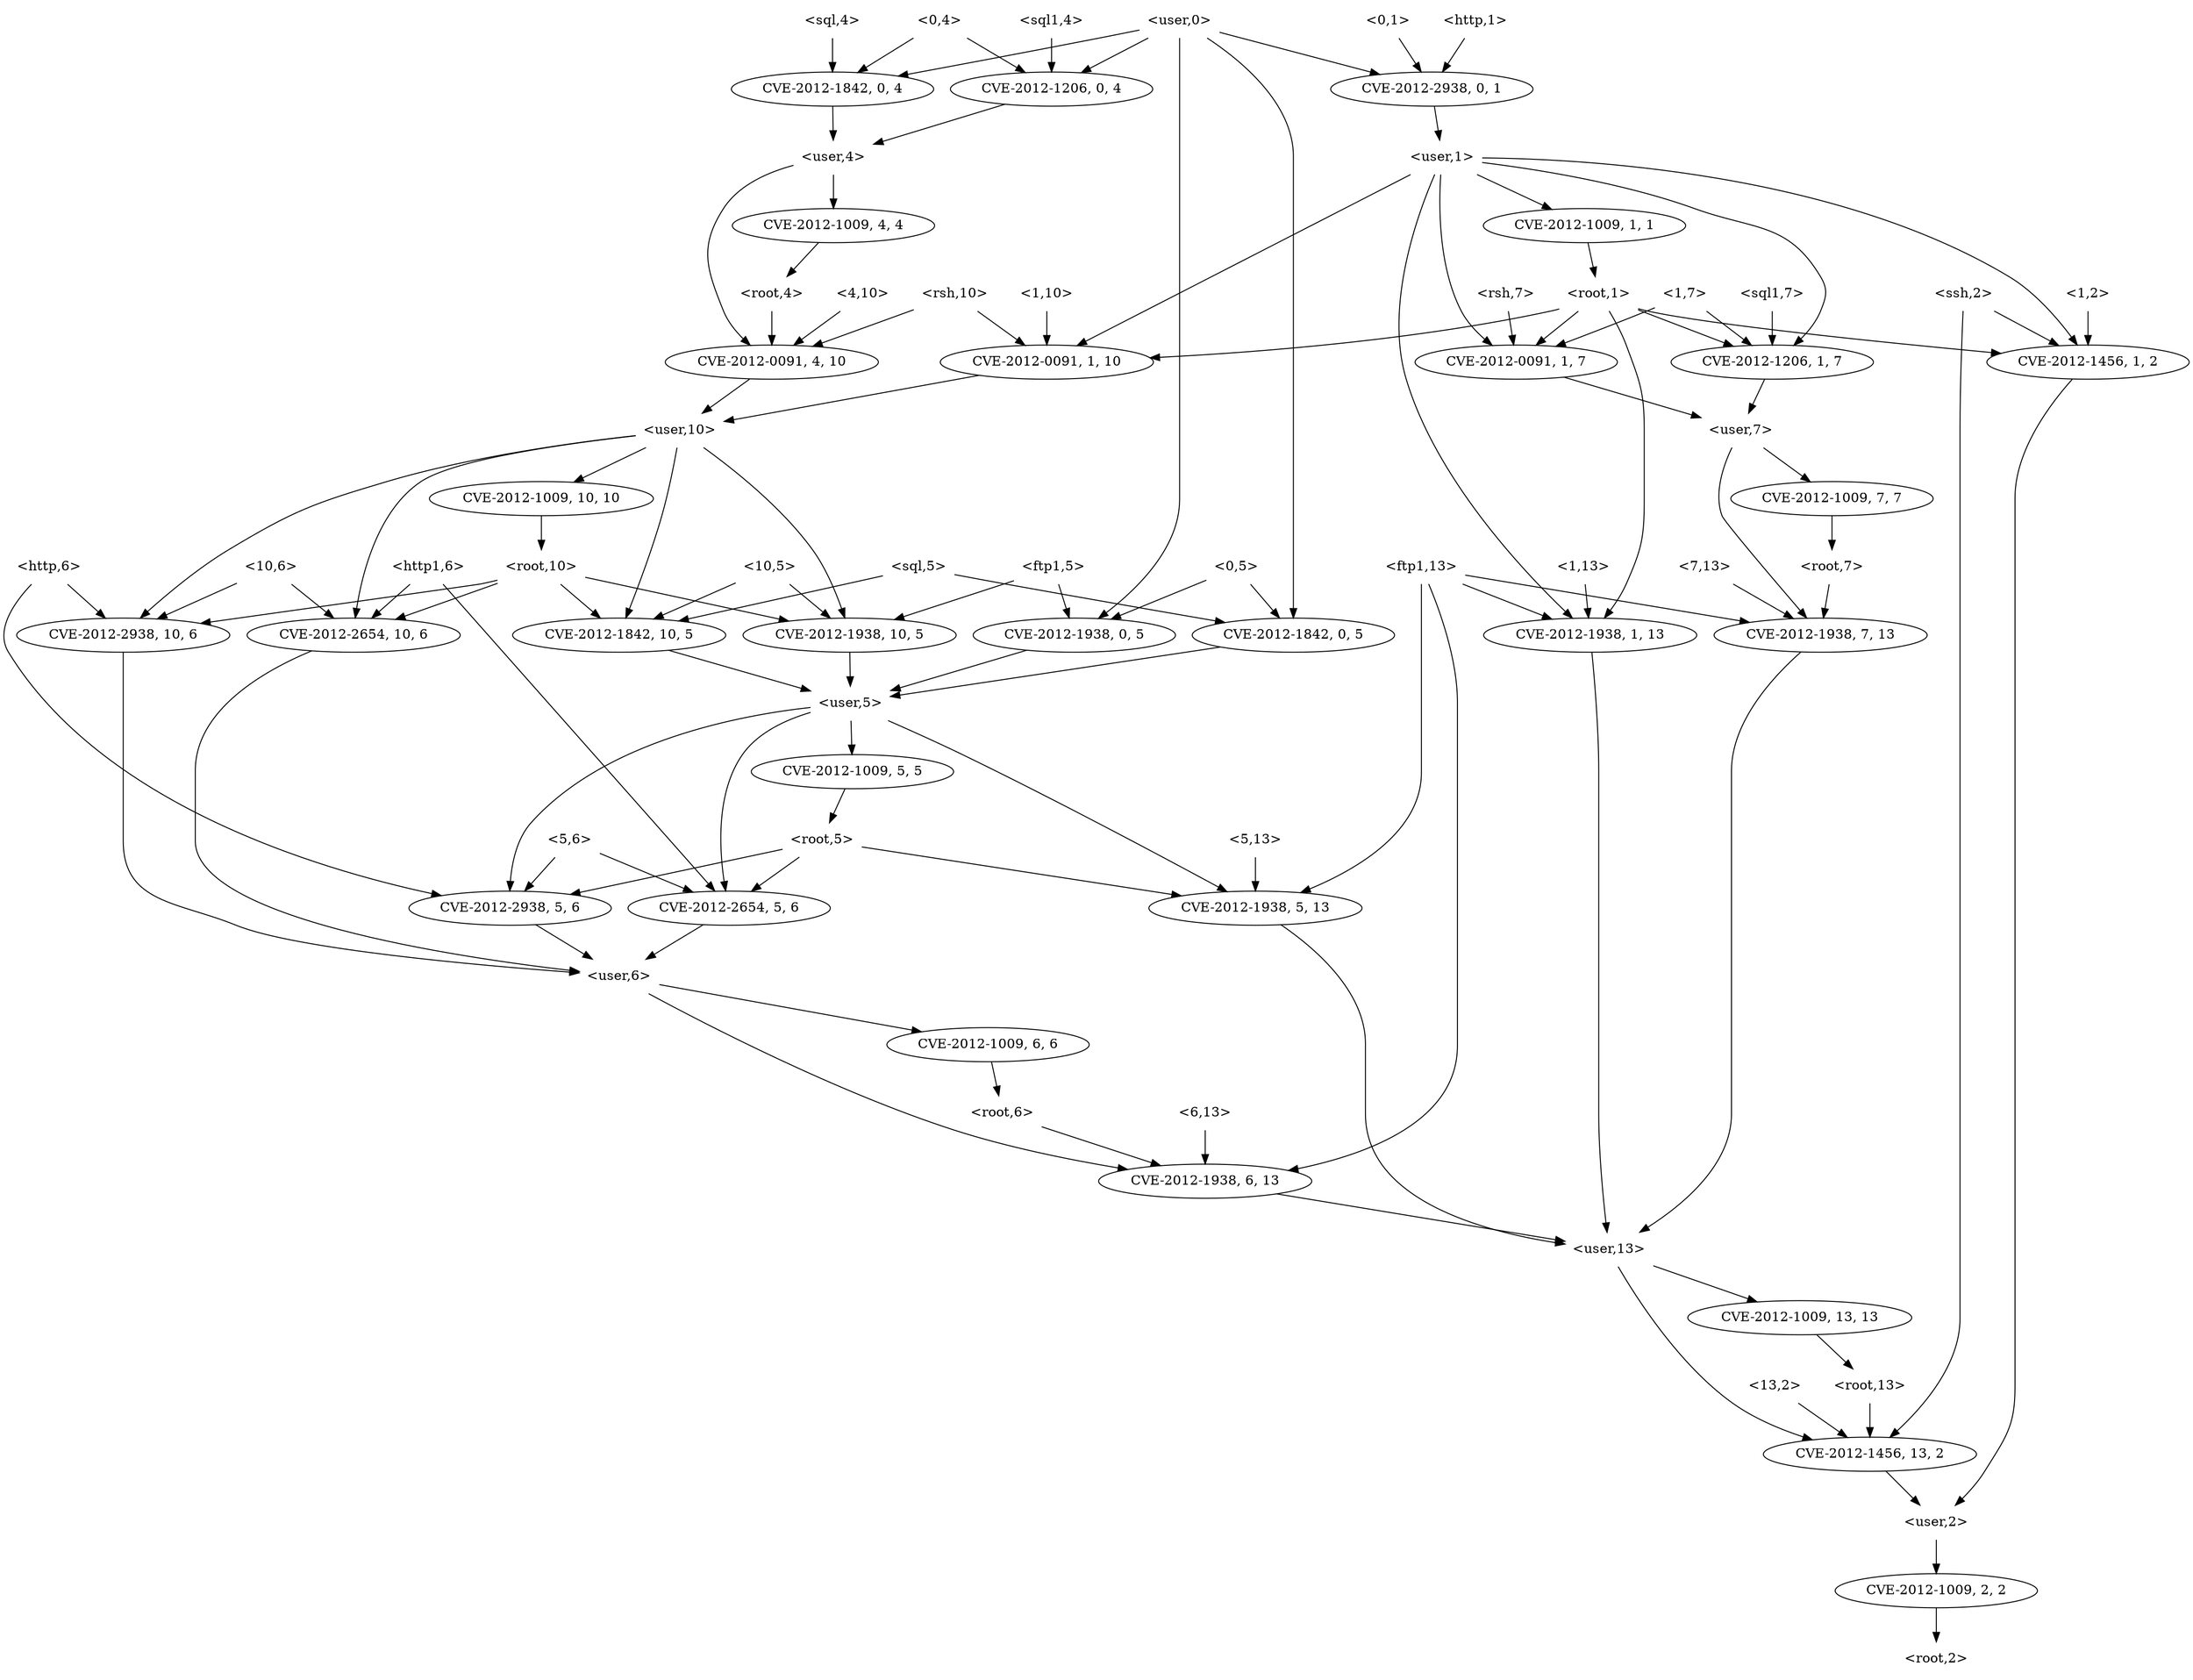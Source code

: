 strict digraph {
	graph [bb="0,0,2026.7,1764"];
	node [label="\N"];
	"<root,5>"	 [height=0.5,
		pos="733.7,882",
		shape=plaintext,
		width=0.89583];
	"<v_http1,5,6>"	 [height=0.5,
		label=<CVE-2012-2654, 5, 6>,
		pos="646.7,810",
		width=2.4499];
	"<root,5>" -> "<v_http1,5,6>"	 [pos="e,667.36,827.62 712.19,863.7 701.07,854.75 687.35,843.71 675.34,834.05"];
	"<v_ftp1,5,13>"	 [height=0.5,
		label=<CVE-2012-1938, 5, 13>,
		pos="1123.7,810",
		width=2.5686];
	"<root,5>" -> "<v_ftp1,5,13>"	 [pos="e,1058.2,822.75 766.28,875.15 827.91,864.09 963.03,839.84 1048.3,824.52"];
	"<v_http,5,6>"	 [height=0.5,
		label=<CVE-2012-2938, 5, 6>,
		pos="451.7,810",
		width=2.4499];
	"<root,5>" -> "<v_http,5,6>"	 [pos="e,505.28,824.3 701.35,872.97 656.08,861.73 572.9,841.09 515.06,826.73"];
	"<user,6>"	 [height=0.5,
		pos="466.7,738",
		shape=plaintext,
		width=0.91667];
	"<v_http1,5,6>" -> "<user,6>"	 [pos="e,499.94,751.93 607.64,793.81 578.75,782.58 539.42,767.28 509.64,755.7"];
	"<user,13>"	 [height=0.5,
		pos="1447.7,450",
		shape=plaintext,
		width=1.0069];
	"<v_ftp1,5,13>" -> "<user,13>"	 [pos="e,1432.2,468.17 1138.9,792.21 1191.1,734.56 1363.1,544.44 1425.2,475.91"];
	"<v_http,5,6>" -> "<user,6>"	 [pos="e,463.03,756.1 455.41,791.7 457.06,783.98 459.05,774.71 460.89,766.11"];
	"<7,13>"	 [height=0.5,
		pos="1532.7,1170",
		shape=plaintext,
		width=0.78472];
	"<v_ftp1,7,13>"	 [height=0.5,
		label=<CVE-2012-1938, 7, 13>,
		pos="1629.7,1098",
		width=2.5686];
	"<7,13>" -> "<v_ftp1,7,13>"	 [pos="e,1606.7,1115.6 1556.7,1151.7 1569.3,1142.6 1585,1131.3 1598.5,1121.5"];
	"<v_ftp1,7,13>" -> "<user,13>"	 [pos="e,1470.2,468.03 1611.7,1080.1 1587.3,1055.2 1546.7,1006.1 1546.7,955 1546.7,955 1546.7,955 1546.7,593 1546.7,544.38 1507.2,500.5\
 1478.1,474.78"];
	"<0,5>"	 [height=0.5,
		pos="1095.7,1170",
		shape=plaintext,
		width=0.75];
	"<v_sql,0,5>"	 [height=0.5,
		label=<CVE-2012-1842, 0, 5>,
		pos="955.7,1098",
		width=2.4499];
	"<0,5>" -> "<v_sql,0,5>"	 [pos="e,987.36,1114.8 1068.4,1155.3 1047.9,1145.1 1019.7,1131 996.58,1119.4"];
	"<v_ftp1,0,5>"	 [height=0.5,
		label=<CVE-2012-1938, 0, 5>,
		pos="1150.7,1098",
		width=2.4499];
	"<0,5>" -> "<v_ftp1,0,5>"	 [pos="e,1137.3,1116.1 1109.3,1151.7 1115.8,1143.4 1123.8,1133.3 1130.9,1124.1"];
	"<user,5>"	 [height=0.5,
		pos="757.7,1026",
		shape=plaintext,
		width=0.91667];
	"<v_sql,0,5>" -> "<user,5>"	 [pos="e,790.79,1038.7 913.71,1082.2 880.33,1070.4 833.85,1053.9 800.32,1042.1"];
	"<v_ftp1,0,5>" -> "<user,5>"	 [pos="e,790.89,1032.9 1086.7,1085.6 1006.2,1071.3 870.23,1047 801,1034.7"];
	"<0,1>"	 [height=0.5,
		pos="1153.7,1746",
		shape=plaintext,
		width=0.75];
	"<v_http,0,1>"	 [height=0.5,
		label=<CVE-2012-2938, 0, 1>,
		pos="1213.7,1674",
		width=2.4499];
	"<0,1>" -> "<v_http,0,1>"	 [pos="e,1199,1692.1 1168.5,1727.7 1175.7,1719.3 1184.5,1709.1 1192.4,1699.9"];
	"<user,1>"	 [height=0.5,
		pos="1446.7,1602",
		shape=plaintext,
		width=0.91667];
	"<v_http,0,1>" -> "<user,1>"	 [pos="e,1413.6,1612.9 1261.1,1658.8 1303,1646.2 1363.4,1628 1403.8,1615.9"];
	"<root,7>"	 [height=0.5,
		pos="1678.7,1170",
		shape=plaintext,
		width=0.89583];
	"<root,7>" -> "<v_ftp1,7,13>"	 [pos="e,1641.7,1116.1 1666.6,1151.7 1660.8,1143.5 1653.8,1133.5 1647.5,1124.4"];
	"<v_sql1,1,7>"	 [height=0.5,
		label=<CVE-2012-1206, 1, 7>,
		pos="1705.7,1386",
		width=2.4499];
	"<user,7>"	 [height=0.5,
		pos="1647.7,1314",
		shape=plaintext,
		width=0.91667];
	"<v_sql1,1,7>" -> "<user,7>"	 [pos="e,1662,1332.3 1691.7,1368.1 1684.7,1359.7 1676.2,1349.4 1668.5,1340.1"];
	"<v_root,7,7>"	 [height=0.5,
		label=<CVE-2012-1009, 7, 7>,
		pos="1705.7,1242",
		width=2.4499];
	"<user,7>" -> "<v_root,7,7>"	 [pos="e,1691.5,1260.1 1662,1295.7 1669,1287.3 1677.5,1277.1 1685.1,1267.9"];
	"<user,7>" -> "<v_ftp1,7,13>"	 [pos="e,1622.5,1116.4 1630.8,1296 1622.4,1286.3 1613.1,1273.5 1608.7,1260 1593.8,1214.6 1607.9,1158.6 1619,1126.1"];
	"<http,1>"	 [height=0.5,
		pos="1231.7,1746",
		shape=plaintext,
		width=0.89583];
	"<http,1>" -> "<v_http,0,1>"	 [pos="e,1218.1,1692.1 1227.2,1727.7 1225.2,1719.9 1222.8,1710.5 1220.6,1701.8"];
	"<5,13>"	 [height=0.5,
		pos="1123.7,882",
		shape=plaintext,
		width=0.78472];
	"<5,13>" -> "<v_ftp1,5,13>"	 [pos="e,1123.7,828.1 1123.7,863.7 1123.7,855.98 1123.7,846.71 1123.7,838.11"];
	"<1,10>"	 [height=0.5,
		pos="918.7,1458",
		shape=plaintext,
		width=0.78472];
	"<v_rsh,1,10>"	 [height=0.5,
		label=<CVE-2012-0091, 1, 10>,
		pos="918.7,1386",
		width=2.5686];
	"<1,10>" -> "<v_rsh,1,10>"	 [pos="e,918.7,1404.1 918.7,1439.7 918.7,1432 918.7,1422.7 918.7,1414.1"];
	"<user,10>"	 [height=0.5,
		pos="560.7,1314",
		shape=plaintext,
		width=1.0069];
	"<v_rsh,1,10>" -> "<user,10>"	 [pos="e,597.13,1322.1 855.93,1372.7 784.88,1358.8 670.8,1336.5 607.26,1324.1"];
	"<v_sql1,0,4>"	 [height=0.5,
		label=<CVE-2012-1206, 0, 4>,
		pos="924.7,1674",
		width=2.4499];
	"<user,4>"	 [height=0.5,
		pos="729.7,1602",
		shape=plaintext,
		width=0.91667];
	"<v_sql1,0,4>" -> "<user,4>"	 [pos="e,762.74,1614.9 882.87,1658 850.31,1646.3 805.3,1630.1 772.5,1618.4"];
	"<v_root,4,4>"	 [height=0.5,
		label=<CVE-2012-1009, 4, 4>,
		pos="732.7,1530",
		width=2.4499];
	"<user,4>" -> "<v_root,4,4>"	 [pos="e,731.96,1548.1 730.44,1583.7 730.77,1576 731.17,1566.7 731.54,1558.1"];
	"<v_rsh,4,10>"	 [height=0.5,
		label=<CVE-2012-0091, 4, 10>,
		pos="678.7,1386",
		width=2.5686];
	"<user,4>" -> "<v_rsh,4,10>"	 [pos="e,660.61,1403.8 696.51,1591.8 675.04,1584 648.74,1570.3 635.7,1548 629.9,1538.1 626.66,1468.2 636.7,1440 640.4,1429.6 647.04,1419.7\
 653.97,1411.3"];
	"<v_root,5,5>"	 [height=0.5,
		label=<CVE-2012-1009, 5, 5>,
		pos="760.7,954",
		width=2.4499];
	"<v_root,5,5>" -> "<root,5>"	 [pos="e,740.3,900.1 754.02,935.7 750.98,927.81 747.32,918.3 743.94,909.55"];
	"<13,2>"	 [height=0.5,
		pos="1743.7,306",
		shape=plaintext,
		width=0.78472];
	"<v_ssh,13,2>"	 [height=0.5,
		label=<CVE-2012-1456, 13, 2>,
		pos="1743.7,234",
		width=2.5686];
	"<13,2>" -> "<v_ssh,13,2>"	 [pos="e,1743.7,252.1 1743.7,287.7 1743.7,279.98 1743.7,270.71 1743.7,262.11"];
	"<user,2>"	 [height=0.5,
		pos="1811.7,162",
		shape=plaintext,
		width=0.91667];
	"<v_ssh,13,2>" -> "<user,2>"	 [pos="e,1794.9,180.28 1760.2,216.05 1768.5,207.5 1778.7,196.96 1787.9,187.54"];
	"<v_root,2,2>"	 [height=0.5,
		label=<CVE-2012-1009, 2, 2>,
		pos="1811.7,90",
		width=2.4499];
	"<user,2>" -> "<v_root,2,2>"	 [pos="e,1811.7,108.1 1811.7,143.7 1811.7,135.98 1811.7,126.71 1811.7,118.11"];
	"<root,2>"	 [height=0.5,
		pos="1811.7,18",
		shape=plaintext,
		width=0.89583];
	"<v_root,2,2>" -> "<root,2>"	 [pos="e,1811.7,36.104 1811.7,71.697 1811.7,63.983 1811.7,54.712 1811.7,46.112"];
	"<v_sql,0,4>"	 [height=0.5,
		label=<CVE-2012-1842, 0, 4>,
		pos="729.7,1674",
		width=2.4499];
	"<v_sql,0,4>" -> "<user,4>"	 [pos="e,729.7,1620.1 729.7,1655.7 729.7,1648 729.7,1638.7 729.7,1630.1"];
	"<root,1>"	 [height=0.5,
		pos="1501.7,1458",
		shape=plaintext,
		width=0.89583];
	"<root,1>" -> "<v_sql1,1,7>"	 [pos="e,1662.5,1401.8 1534,1445.9 1565.9,1435 1615.1,1418.1 1652.7,1405.2"];
	"<root,1>" -> "<v_rsh,1,10>"	 [pos="e,1010.8,1388.3 1469.1,1443 1465.7,1441.9 1462.1,1440.8 1458.7,1440 1309.1,1403.8 1130.5,1392.2 1020.8,1388.6"];
	"<v_ssh,1,2>"	 [height=0.5,
		label=<CVE-2012-1456, 1, 2>,
		pos="1937.7,1386",
		width=2.4499];
	"<root,1>" -> "<v_ssh,1,2>"	 [pos="e,1865.5,1396.4 1534.3,1449.6 1548.8,1446.4 1566,1442.8 1581.7,1440 1675.2,1423.1 1783.3,1407.6 1855.6,1397.8"];
	"<v_ftp1,1,13>"	 [height=0.5,
		label=<CVE-2012-1938, 1, 13>,
		pos="1425.7,1098",
		width=2.5686];
	"<root,1>" -> "<v_ftp1,1,13>"	 [pos="e,1425.8,1116.1 1469.1,1441.6 1446.7,1430.3 1420,1415.1 1413.7,1404 1405.8,1390.1 1413.2,1384 1413.7,1368 1416.1,1287.9 1421.8,1268.1\
 1424.7,1188 1425.4,1167.3 1425.7,1143.8 1425.7,1126.2"];
	"<v_rsh,1,7>"	 [height=0.5,
		label=<CVE-2012-0091, 1, 7>,
		pos="1510.7,1386",
		width=2.4499];
	"<root,1>" -> "<v_rsh,1,7>"	 [pos="e,1508.5,1404.1 1503.9,1439.7 1504.9,1432 1506.1,1422.7 1507.2,1414.1"];
	"<v_ssh,1,2>" -> "<user,2>"	 [pos="e,1826.1,180.11 1925.7,1368 1908.7,1342.2 1879.7,1291.2 1879.7,1243 1879.7,1243 1879.7,1243 1879.7,305 1879.7,260.6 1852.3,215.38\
 1832.3,188.25"];
	"<v_ftp1,1,13>" -> "<user,13>"	 [pos="e,1446.1,468.03 1428.5,1080 1432.5,1053.4 1439.7,1000.3 1439.7,955 1439.7,955 1439.7,955 1439.7,593 1439.7,552.93 1442.9,506.61 \
1445.3,478.05"];
	"<v_rsh,1,7>" -> "<user,7>"	 [pos="e,1614.3,1332 1541.8,1369.1 1560.5,1359.5 1584.7,1347.2 1605.2,1336.7"];
	"<user,13>" -> "<v_ssh,13,2>"	 [pos="e,1729.6,252.21 1484.2,437.94 1510.8,428.93 1547.1,414.67 1575.7,396 1635.8,356.75 1693.4,294.39 1723.1,259.93"];
	"<v_root,13,13>"	 [height=0.5,
		label=<CVE-2012-1009, 13, 13>,
		pos="1469.7,378",
		width=2.7013];
	"<user,13>" -> "<v_root,13,13>"	 [pos="e,1464.3,396.1 1453.1,431.7 1455.6,423.9 1458.5,414.51 1461.3,405.83"];
	"<root,13>"	 [height=0.5,
		pos="1530.7,306",
		shape=plaintext,
		width=1];
	"<v_root,13,13>" -> "<root,13>"	 [pos="e,1515.6,324.28 1484.5,360.05 1491.8,351.58 1500.9,341.17 1509.1,331.82"];
	"<rsh,10>"	 [height=0.5,
		pos="838.7,1458",
		shape=plaintext,
		width=0.92361];
	"<rsh,10>" -> "<v_rsh,1,10>"	 [pos="e,899.7,1403.6 858.47,1439.7 868.6,1430.8 881.07,1419.9 892.04,1410.3"];
	"<rsh,10>" -> "<v_rsh,4,10>"	 [pos="e,714.42,1402.6 805.16,1442.3 781.49,1432 749.52,1418 723.65,1406.7"];
	"<v_rsh,4,10>" -> "<user,10>"	 [pos="e,589.56,1332.1 651.33,1368.8 635.56,1359.4 615.51,1347.5 598.28,1337.3"];
	"<1,7>"	 [height=0.5,
		pos="1617.7,1458",
		shape=plaintext,
		width=0.75];
	"<1,7>" -> "<v_sql1,1,7>"	 [pos="e,1684.8,1403.6 1639.5,1439.7 1650.7,1430.7 1664.6,1419.7 1676.7,1410"];
	"<1,7>" -> "<v_rsh,1,7>"	 [pos="e,1535.9,1403.5 1591.5,1439.9 1577.4,1430.6 1559.7,1419 1544.5,1409.1"];
	"<v_root,6,6>"	 [height=0.5,
		label=<CVE-2012-1009, 6, 6>,
		pos="646.7,666",
		width=2.4499];
	"<user,6>" -> "<v_root,6,6>"	 [pos="e,607.63,682.19 499.71,724.16 527.31,713.43 567.04,697.98 598.24,685.84"];
	"<v_ftp1,6,13>"	 [height=0.5,
		label=<CVE-2012-1938, 6, 13>,
		pos="1063.7,522",
		width=2.5686];
	"<user,6>" -> "<v_ftp1,6,13>"	 [pos="e,971.56,524.2 480.51,719.67 496.1,700.74 522.81,670.19 549.7,648 596.21,609.62 607.96,596.43 664.7,576 761.58,541.11 879.12,528.82\
 961.45,524.68"];
	"<root,6>"	 [height=0.5,
		pos="706.7,594",
		shape=plaintext,
		width=0.89583];
	"<v_root,6,6>" -> "<root,6>"	 [pos="e,691.89,612.28 661.22,648.05 668.41,639.67 677.23,629.38 685.19,620.1"];
	"<root,6>" -> "<v_ftp1,6,13>"	 [pos="e,1000.8,535.33 739.01,586.66 795.52,575.58 913.6,552.43 990.71,537.31"];
	"<user,1>" -> "<v_ssh,1,2>"	 [pos="e,1927.5,1404 1479.8,1597.4 1553.7,1588.2 1735.8,1558.2 1861.7,1476 1886.9,1459.6 1908.4,1432.4 1922,1412.3"];
	"<user,1>" -> "<v_ftp1,1,13>"	 [pos="e,1392.4,1114.8 1413.5,1591 1392.1,1582.8 1365.4,1569.1 1349.7,1548 1325.5,1515.6 1330.7,1499.4 1330.7,1459 1330.7,1459 1330.7,1459\
 1330.7,1241 1330.7,1200.6 1327.3,1185.7 1349.7,1152 1358.2,1139.2 1371,1128.5 1383.7,1120.2"];
	"<user,1>" -> "<v_rsh,1,10>"	 [pos="e,956.96,1402.5 1413.7,1587.6 1323.4,1551 1072,1449.1 966.42,1406.3"];
	"<user,1>" -> "<v_sql1,1,7>"	 [pos="e,1698.2,1404 1480,1588.4 1524.9,1570 1604.8,1531.7 1653.7,1476 1670.4,1457 1684.5,1431.8 1693.8,1413.1"];
	"<v_root,1,1>"	 [height=0.5,
		label=<CVE-2012-1009, 1, 1>,
		pos="1446.7,1530",
		width=2.4499];
	"<user,1>" -> "<v_root,1,1>"	 [pos="e,1446.7,1548.1 1446.7,1583.7 1446.7,1576 1446.7,1566.7 1446.7,1558.1"];
	"<user,1>" -> "<v_rsh,1,7>"	 [pos="e,1524.2,1404 1480,1592.4 1502.3,1584.8 1530,1571.1 1543.7,1548 1548.9,1539.3 1551.5,1470.6 1542.7,1440 1540,1430.4 1535,1420.9 \
1529.8,1412.5"];
	"<v_root,1,1>" -> "<root,1>"	 [pos="e,1488.1,1476.3 1460,1512.1 1466.5,1503.8 1474.5,1493.6 1481.8,1484.4"];
	"<sql,5>"	 [height=0.5,
		pos="885.7,1170",
		shape=plaintext,
		width=0.8125];
	"<sql,5>" -> "<v_sql,0,5>"	 [pos="e,938.59,1116.1 903,1151.7 911.56,1143.1 922.04,1132.7 931.39,1123.3"];
	"<v_sql,10,5>"	 [height=0.5,
		label=<CVE-2012-1842, 10, 5>,
		pos="756.7,1098",
		width=2.5686];
	"<sql,5>" -> "<v_sql,10,5>"	 [pos="e,786.3,1115.1 856.43,1153.1 838.33,1143.3 814.89,1130.6 795.29,1119.9"];
	"<v_sql,10,5>" -> "<user,5>"	 [pos="e,757.45,1044.1 756.94,1079.7 757.06,1072 757.19,1062.7 757.31,1054.1"];
	"<sql1,4>"	 [height=0.5,
		pos="924.7,1746",
		shape=plaintext,
		width=0.91667];
	"<sql1,4>" -> "<v_sql1,0,4>"	 [pos="e,924.7,1692.1 924.7,1727.7 924.7,1720 924.7,1710.7 924.7,1702.1"];
	"<rsh,7>"	 [height=0.5,
		pos="1420.7,1458",
		shape=plaintext,
		width=0.81944];
	"<rsh,7>" -> "<v_rsh,1,7>"	 [pos="e,1489.3,1403.6 1442.9,1439.7 1454.6,1430.7 1468.9,1419.5 1481.4,1409.8"];
	"<v_http1,10,6>"	 [height=0.5,
		label=<CVE-2012-2654, 10, 6>,
		pos="310.7,1098",
		width=2.5686];
	"<v_http1,10,6>" -> "<user,6>"	 [pos="e,433.45,738.75 267.95,1081.9 218.76,1061.4 144.7,1019.9 144.7,955 144.7,955 144.7,955 144.7,881 144.7,760.64 335.36,741.43 423.26\
,738.97"];
	"<root,10>"	 [height=0.5,
		pos="464.7,1170",
		shape=plaintext,
		width=1];
	"<v_http,10,6>"	 [height=0.5,
		label=<CVE-2012-2938, 10, 6>,
		pos="106.7,1098",
		width=2.5686];
	"<root,10>" -> "<v_http,10,6>"	 [pos="e,174.3,1110.3 428.49,1154.9 425.2,1153.8 421.91,1152.9 418.7,1152 413.01,1150.5 274.81,1127.2 184.27,1112"];
	"<root,10>" -> "<v_sql,10,5>"	 [pos="e,700.69,1112.4 500.8,1160.3 548.11,1149 631.97,1128.9 690.75,1114.8"];
	"<root,10>" -> "<v_http1,10,6>"	 [pos="e,345.25,1114.7 428.59,1152.6 406.48,1142.5 378.03,1129.6 354.62,1119"];
	"<v_ftp1,10,5>"	 [height=0.5,
		label=<CVE-2012-1938, 10, 5>,
		pos="552.7,1098",
		width=2.5686];
	"<root,10>" -> "<v_ftp1,10,5>"	 [pos="e,531.8,1115.6 486.45,1151.7 497.7,1142.7 511.58,1131.7 523.72,1122"];
	"<v_http,10,6>" -> "<user,6>"	 [pos="e,433.5,741.2 106.7,1080 106.7,1053.3 106.7,1000.1 106.7,955 106.7,955 106.7,955 106.7,881 106.7,835.19 121.05,818.1 158.7,792 200.91\
,762.73 349.17,747.77 423.51,741.96"];
	"<v_ftp1,10,5>" -> "<user,5>"	 [pos="e,724.49,1038.3 596.42,1082.1 631.31,1070.2 679.93,1053.6 714.64,1041.7"];
	"<4,10>"	 [height=0.5,
		pos="757.7,1458",
		shape=plaintext,
		width=0.78472];
	"<4,10>" -> "<v_rsh,4,10>"	 [pos="e,697.73,1403.9 738.17,1439.7 728.24,1430.9 716.03,1420.1 705.26,1410.5"];
	"<v_ftp1,6,13>" -> "<user,13>"	 [pos="e,1411.3,457.64 1128.8,509.13 1206.2,495.03 1333.2,471.87 1401.3,459.46"];
	"<user,5>" -> "<v_http1,5,6>"	 [pos="e,643.73,828.19 724.32,1015 703.34,1006.9 677.69,993.29 663.7,972 637.1,931.52 638.61,872.57 642.44,838.37"];
	"<user,5>" -> "<v_ftp1,5,13>"	 [pos="e,1097.6,827.5 790.83,1008 810.43,997.86 835.65,984.5 857.7,972 941.86,924.28 1038.6,864.46 1089,832.87"];
	"<user,5>" -> "<v_http,5,6>"	 [pos="e,452.28,828.09 724.53,1019.7 665.7,1008.4 543.06,976.73 476.7,900 461.82,882.79 455.75,857.35 453.3,838.08"];
	"<user,5>" -> "<v_root,5,5>"	 [pos="e,759.96,972.1 758.44,1007.7 758.77,999.98 759.17,990.71 759.54,982.11"];
	"<root,4>"	 [height=0.5,
		pos="678.7,1458",
		shape=plaintext,
		width=0.89583];
	"<v_root,4,4>" -> "<root,4>"	 [pos="e,692.02,1476.3 719.63,1512.1 713.22,1503.8 705.38,1493.6 698.27,1484.4"];
	"<root,4>" -> "<v_rsh,4,10>"	 [pos="e,678.7,1404.1 678.7,1439.7 678.7,1432 678.7,1422.7 678.7,1414.1"];
	"<http,6>"	 [height=0.5,
		pos="46.698,1170",
		shape=plaintext,
		width=0.89583];
	"<http,6>" -> "<v_http,10,6>"	 [pos="e,92.037,1116.1 61.529,1151.7 68.722,1143.3 77.494,1133.1 85.388,1123.9"];
	"<http,6>" -> "<v_http,5,6>"	 [pos="e,398.67,824.43 28.67,1151.9 11.767,1133.7 -9.0077,1104.2 4.6977,1080 87.736,933.11 286.64,857.56 388.8,827.3"];
	"<user,10>" -> "<v_http1,10,6>"	 [pos="e,306.99,1116.1 524.06,1309.7 465.62,1303.6 355.26,1288.5 329.7,1260 296.82,1223.4 300,1161.6 305.31,1126.2"];
	"<user,10>" -> "<v_http,10,6>"	 [pos="e,121.59,1115.8 524.29,1310.3 473.59,1305.5 379.72,1292.6 306.7,1260 232.71,1227 162.97,1159.7 128.74,1123.4"];
	"<user,10>" -> "<v_sql,10,5>"	 [pos="e,756.66,1116.1 597.09,1297.4 637.93,1277.9 703,1240.6 737.7,1188 749.77,1169.7 754.34,1145.1 755.99,1126.4"];
	"<v_root,10,10>"	 [height=0.5,
		label=<CVE-2012-1009, 10, 10>,
		pos="435.7,1242",
		width=2.7013];
	"<user,10>" -> "<v_root,10,10>"	 [pos="e,464.67,1259.2 530.12,1295.9 513.13,1286.4 491.84,1274.4 473.78,1264.3"];
	"<user,10>" -> "<v_ftp1,10,5>"	 [pos="e,553.34,1116.2 560.06,1295.8 558.67,1258.8 555.4,1171.2 553.72,1126.4"];
	"<ssh,2>"	 [height=0.5,
		pos="1822.7,1458",
		shape=plaintext,
		width=0.84028];
	"<ssh,2>" -> "<v_ssh,13,2>"	 [pos="e,1760.2,251.73 1822.5,1440 1822.2,1413.3 1821.7,1360.1 1821.7,1315 1821.7,1315 1821.7,1315 1821.7,377 1821.7,331.12 1790,286.05\
 1767,259.39"];
	"<ssh,2>" -> "<v_ssh,1,2>"	 [pos="e,1911,1403.2 1850.8,1439.9 1866.3,1430.5 1885.7,1418.7 1902.2,1408.6"];
	"<0,4>"	 [height=0.5,
		pos="825.7,1746",
		shape=plaintext,
		width=0.75];
	"<0,4>" -> "<v_sql1,0,4>"	 [pos="e,901.41,1691.5 849.92,1727.9 862.9,1718.7 879.07,1707.3 893.04,1697.4"];
	"<0,4>" -> "<v_sql,0,4>"	 [pos="e,752.49,1691.6 801.97,1727.7 789.58,1718.7 774.26,1707.5 760.92,1697.8"];
	"<1,13>"	 [height=0.5,
		pos="1387.7,1170",
		shape=plaintext,
		width=0.78472];
	"<1,13>" -> "<v_ftp1,1,13>"	 [pos="e,1416.4,1116.1 1397.1,1151.7 1401.5,1143.6 1406.8,1133.9 1411.6,1125"];
	"<5,6>"	 [height=0.5,
		pos="512.7,882",
		shape=plaintext,
		width=0.75];
	"<5,6>" -> "<v_http1,5,6>"	 [pos="e,615.87,827.1 539.81,866.83 559.09,856.77 585.28,843.08 606.91,831.78"];
	"<5,6>" -> "<v_http,5,6>"	 [pos="e,466.6,828.1 497.62,863.7 490.31,855.3 481.39,845.07 473.36,835.86"];
	"<10,6>"	 [height=0.5,
		pos="246.7,1170",
		shape=plaintext,
		width=0.78472];
	"<10,6>" -> "<v_http,10,6>"	 [pos="e,138.9,1115.1 218.37,1154.8 198.14,1144.7 170.62,1131 147.96,1119.6"];
	"<10,6>" -> "<v_http1,10,6>"	 [pos="e,295.06,1116.1 262.52,1151.7 270.27,1143.2 279.74,1132.9 288.22,1123.6"];
	"<v_root,10,10>" -> "<root,10>"	 [pos="e,457.61,1188.1 442.87,1223.7 446.13,1215.8 450.07,1206.3 453.7,1197.5"];
	"<v_root,7,7>" -> "<root,7>"	 [pos="e,1685.3,1188.1 1699,1223.7 1696,1215.8 1692.3,1206.3 1688.9,1197.5"];
	"<http1,6>"	 [height=0.5,
		pos="374.7,1170",
		shape=plaintext,
		width=0.97917];
	"<http1,6>" -> "<v_http1,5,6>"	 [pos="e,633.71,828.09 387.82,1151.7 431.98,1093.6 575.41,904.83 627.54,836.22"];
	"<http1,6>" -> "<v_http1,10,6>"	 [pos="e,326.34,1116.1 358.88,1151.7 351.13,1143.2 341.66,1132.9 333.17,1123.6"];
	"<root,13>" -> "<v_ssh,13,2>"	 [pos="e,1698.5,249.86 1566.8,293.13 1600.2,282.17 1650.2,265.74 1688.5,253.14"];
	"<10,5>"	 [height=0.5,
		pos="617.7,1170",
		shape=plaintext,
		width=0.78472];
	"<10,5>" -> "<v_ftp1,10,5>"	 [pos="e,568.58,1116.1 601.63,1151.7 593.76,1143.2 584.14,1132.9 575.52,1123.6"];
	"<10,5>" -> "<v_sql,10,5>"	 [pos="e,724.87,1115 646.16,1154.7 666.27,1144.5 693.51,1130.8 715.92,1119.5"];
	"<6,13>"	 [height=0.5,
		pos="1063.7,594",
		shape=plaintext,
		width=0.78472];
	"<6,13>" -> "<v_ftp1,6,13>"	 [pos="e,1063.7,540.1 1063.7,575.7 1063.7,567.98 1063.7,558.71 1063.7,550.11"];
	"<user,0>"	 [height=0.5,
		pos="1040.7,1746",
		shape=plaintext,
		width=0.91667];
	"<user,0>" -> "<v_sql1,0,4>"	 [pos="e,951.59,1691.2 1012.3,1727.9 996.7,1718.5 977.16,1706.7 960.5,1696.6"];
	"<user,0>" -> "<v_sql,0,5>"	 [pos="e,974.14,1115.9 1040.7,1728 1040.7,1701.3 1040.7,1648.1 1040.7,1603 1040.7,1603 1040.7,1603 1040.7,1241 1040.7,1194.2 1006.3,1149.4\
 981.24,1123.1"];
	"<user,0>" -> "<v_sql,0,4>"	 [pos="e,787.19,1687.8 1007.6,1737.3 994.79,1734.4 980.07,1731 966.7,1728 909.5,1715 844.48,1700.5 797.04,1689.9"];
	"<user,0>" -> "<v_http,0,1>"	 [pos="e,1175.9,1690.3 1074.1,1731.5 1100.3,1720.9 1137.1,1706 1166.3,1694.2"];
	"<user,0>" -> "<v_ftp1,0,5>"	 [pos="e,1150.7,1116 1050.1,1727.7 1076.7,1677 1150.7,1523.5 1150.7,1387 1150.7,1387 1150.7,1387 1150.7,1241 1150.7,1201 1150.7,1154.7 \
1150.7,1126.1"];
	"<ftp1,5>"	 [height=0.5,
		pos="696.7,1170",
		shape=plaintext,
		width=0.89583];
	"<ftp1,5>" -> "<v_ftp1,10,5>"	 [pos="e,585.4,1114.9 664.38,1153.3 643.78,1143.3 616.86,1130.2 594.62,1119.4"];
	"<ftp1,5>" -> "<v_ftp1,0,5>"	 [pos="e,1086.4,1110.4 729.13,1164.4 791.75,1155.6 933.63,1135.2 1052.7,1116 1060.4,1114.8 1068.4,1113.4 1076.4,1112.1"];
	"<1,2>"	 [height=0.5,
		pos="1937.7,1458",
		shape=plaintext,
		width=0.75];
	"<1,2>" -> "<v_ssh,1,2>"	 [pos="e,1937.7,1404.1 1937.7,1439.7 1937.7,1432 1937.7,1422.7 1937.7,1414.1"];
	"<sql1,7>"	 [height=0.5,
		pos="1733.7,1458",
		shape=plaintext,
		width=0.91667];
	"<sql1,7>" -> "<v_sql1,1,7>"	 [pos="e,1712.5,1404.1 1726.8,1439.7 1723.6,1431.8 1719.8,1422.3 1716.3,1413.5"];
	"<sql,4>"	 [height=0.5,
		pos="729.7,1746",
		shape=plaintext,
		width=0.8125];
	"<sql,4>" -> "<v_sql,0,4>"	 [pos="e,729.7,1692.1 729.7,1727.7 729.7,1720 729.7,1710.7 729.7,1702.1"];
	"<ftp1,13>"	 [height=0.5,
		pos="1266.7,1170",
		shape=plaintext,
		width=1];
	"<ftp1,13>" -> "<v_ftp1,5,13>"	 [pos="e,1158.7,826.82 1266.7,1152 1266.7,1125.3 1266.7,1072.1 1266.7,1027 1266.7,1027 1266.7,1027 1266.7,953 1266.7,896.45 1209.7,854.7\
 1167.7,831.6"];
	"<ftp1,13>" -> "<v_ftp1,1,13>"	 [pos="e,1390,1114.7 1302.8,1153.1 1325.9,1142.9 1356.2,1129.6 1380.9,1118.7"];
	"<ftp1,13>" -> "<v_ftp1,7,13>"	 [pos="e,1565.1,1110.9 1303,1161.4 1317.5,1158.4 1334.4,1155 1349.7,1152 1419.3,1138.3 1498.8,1123.3 1555.2,1112.8"];
	"<ftp1,13>" -> "<v_ftp1,6,13>"	 [pos="e,1106,538.12 1274.4,1151.9 1285.5,1125.6 1304.7,1073.4 1304.7,1027 1304.7,1027 1304.7,1027 1304.7,737 1304.7,636.66 1186.5,571.89\
 1115.6,542.09"];
}

